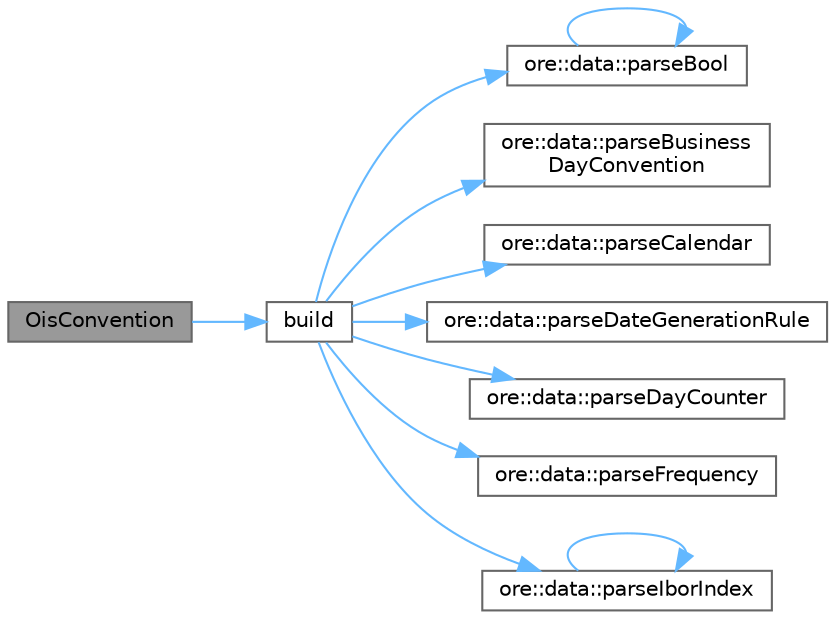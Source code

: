 digraph "OisConvention"
{
 // INTERACTIVE_SVG=YES
 // LATEX_PDF_SIZE
  bgcolor="transparent";
  edge [fontname=Helvetica,fontsize=10,labelfontname=Helvetica,labelfontsize=10];
  node [fontname=Helvetica,fontsize=10,shape=box,height=0.2,width=0.4];
  rankdir="LR";
  Node1 [label="OisConvention",height=0.2,width=0.4,color="gray40", fillcolor="grey60", style="filled", fontcolor="black",tooltip="Detailed constructor."];
  Node1 -> Node2 [color="steelblue1",style="solid"];
  Node2 [label="build",height=0.2,width=0.4,color="grey40", fillcolor="white", style="filled",URL="$classore_1_1data_1_1_ois_convention.html#a9169b2d8ee8001dbb250c4ce2c26818c",tooltip=" "];
  Node2 -> Node3 [color="steelblue1",style="solid"];
  Node3 [label="ore::data::parseBool",height=0.2,width=0.4,color="grey40", fillcolor="white", style="filled",URL="$group__utilities.html#ga94621f11193864fa1338296232dc5be9",tooltip="Convert text to bool."];
  Node3 -> Node3 [color="steelblue1",style="solid"];
  Node2 -> Node4 [color="steelblue1",style="solid"];
  Node4 [label="ore::data::parseBusiness\lDayConvention",height=0.2,width=0.4,color="grey40", fillcolor="white", style="filled",URL="$group__utilities.html#ga86adcf55f91e340ff40783964666e732",tooltip="Convert text to QuantLib::BusinessDayConvention."];
  Node2 -> Node5 [color="steelblue1",style="solid"];
  Node5 [label="ore::data::parseCalendar",height=0.2,width=0.4,color="grey40", fillcolor="white", style="filled",URL="$group__utilities.html#ga0f72d6fcccae10a674bdcd5095200f14",tooltip="Convert text to QuantLib::Calendar."];
  Node2 -> Node6 [color="steelblue1",style="solid"];
  Node6 [label="ore::data::parseDateGenerationRule",height=0.2,width=0.4,color="grey40", fillcolor="white", style="filled",URL="$group__utilities.html#ga0b999041e08d6369c8a8c49db2cefe1c",tooltip="Convert text to QuantLib::DateGeneration::Rule."];
  Node2 -> Node7 [color="steelblue1",style="solid"];
  Node7 [label="ore::data::parseDayCounter",height=0.2,width=0.4,color="grey40", fillcolor="white", style="filled",URL="$group__utilities.html#gaefb008d0de256c79140545d9c7549093",tooltip="Convert text to QuantLib::DayCounter."];
  Node2 -> Node8 [color="steelblue1",style="solid"];
  Node8 [label="ore::data::parseFrequency",height=0.2,width=0.4,color="grey40", fillcolor="white", style="filled",URL="$group__utilities.html#ga8ecdc1d4eace894d29940dc88c5e2043",tooltip="Convert text to QuantLib::Frequency."];
  Node2 -> Node9 [color="steelblue1",style="solid"];
  Node9 [label="ore::data::parseIborIndex",height=0.2,width=0.4,color="grey40", fillcolor="white", style="filled",URL="$group__utilities.html#ga2d18ab5807f92319c9db2c13f4904738",tooltip="Convert std::string to QuantLib::IborIndex."];
  Node9 -> Node9 [color="steelblue1",style="solid"];
}
